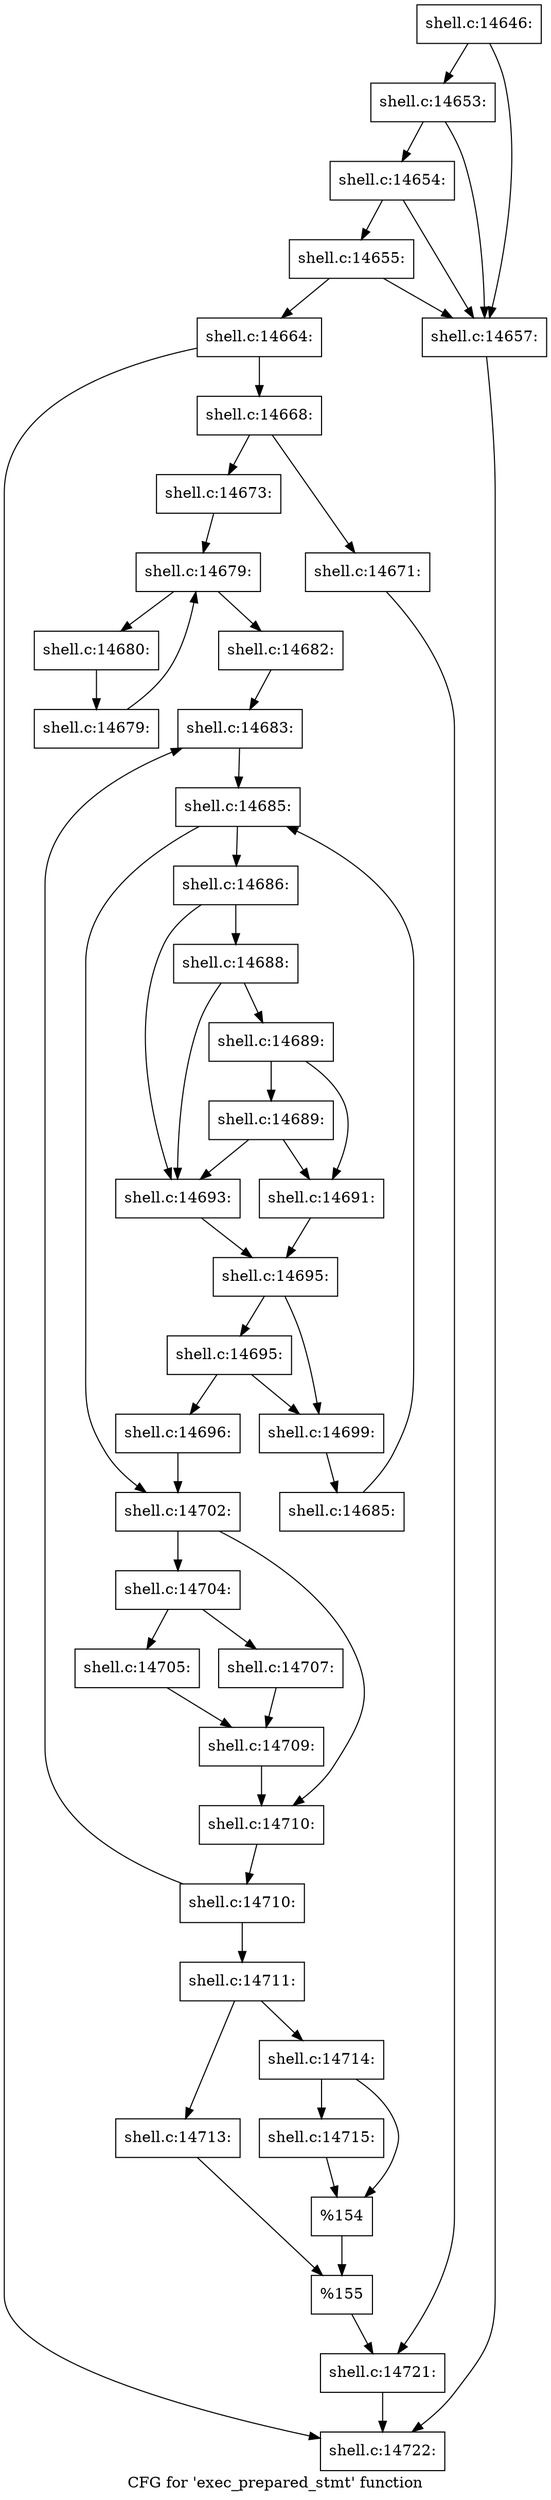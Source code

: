 digraph "CFG for 'exec_prepared_stmt' function" {
	label="CFG for 'exec_prepared_stmt' function";

	Node0x5602773b8940 [shape=record,label="{shell.c:14646:}"];
	Node0x5602773b8940 -> Node0x5602773bbc80;
	Node0x5602773b8940 -> Node0x5602773bbe20;
	Node0x5602773bbe20 [shape=record,label="{shell.c:14653:}"];
	Node0x5602773bbe20 -> Node0x5602773bbc80;
	Node0x5602773bbe20 -> Node0x5602773bbda0;
	Node0x5602773bbda0 [shape=record,label="{shell.c:14654:}"];
	Node0x5602773bbda0 -> Node0x5602773bbc80;
	Node0x5602773bbda0 -> Node0x5602773bbd20;
	Node0x5602773bbd20 [shape=record,label="{shell.c:14655:}"];
	Node0x5602773bbd20 -> Node0x5602773bbc80;
	Node0x5602773bbd20 -> Node0x5602773bbcd0;
	Node0x5602773bbc80 [shape=record,label="{shell.c:14657:}"];
	Node0x5602773bbc80 -> Node0x5602773bd380;
	Node0x5602773bbcd0 [shape=record,label="{shell.c:14664:}"];
	Node0x5602773bbcd0 -> Node0x560276370ad0;
	Node0x5602773bbcd0 -> Node0x5602773bd380;
	Node0x560276370ad0 [shape=record,label="{shell.c:14668:}"];
	Node0x560276370ad0 -> Node0x5602773be690;
	Node0x560276370ad0 -> Node0x5602773be5f0;
	Node0x5602773be5f0 [shape=record,label="{shell.c:14671:}"];
	Node0x5602773be5f0 -> Node0x5602773be640;
	Node0x5602773be690 [shape=record,label="{shell.c:14673:}"];
	Node0x5602773be690 -> Node0x5602773c02f0;
	Node0x5602773c02f0 [shape=record,label="{shell.c:14679:}"];
	Node0x5602773c02f0 -> Node0x5602773c0510;
	Node0x5602773c02f0 -> Node0x5602773c0140;
	Node0x5602773c0510 [shape=record,label="{shell.c:14680:}"];
	Node0x5602773c0510 -> Node0x5602773c0480;
	Node0x5602773c0480 [shape=record,label="{shell.c:14679:}"];
	Node0x5602773c0480 -> Node0x5602773c02f0;
	Node0x5602773c0140 [shape=record,label="{shell.c:14682:}"];
	Node0x5602773c0140 -> Node0x5602773c1360;
	Node0x5602773c1360 [shape=record,label="{shell.c:14683:}"];
	Node0x5602773c1360 -> Node0x5602773c17f0;
	Node0x5602773c17f0 [shape=record,label="{shell.c:14685:}"];
	Node0x5602773c17f0 -> Node0x5602773c1a10;
	Node0x5602773c17f0 -> Node0x5602773c1640;
	Node0x5602773c1a10 [shape=record,label="{shell.c:14686:}"];
	Node0x5602773c1a10 -> Node0x5602773c25c0;
	Node0x5602773c1a10 -> Node0x5602773c24f0;
	Node0x5602773c25c0 [shape=record,label="{shell.c:14688:}"];
	Node0x5602773c25c0 -> Node0x5602773c2540;
	Node0x5602773c25c0 -> Node0x5602773c24f0;
	Node0x5602773c2540 [shape=record,label="{shell.c:14689:}"];
	Node0x5602773c2540 -> Node0x5602773c2450;
	Node0x5602773c2540 -> Node0x5602773c2a60;
	Node0x5602773c2a60 [shape=record,label="{shell.c:14689:}"];
	Node0x5602773c2a60 -> Node0x5602773c2450;
	Node0x5602773c2a60 -> Node0x5602773c24f0;
	Node0x5602773c2450 [shape=record,label="{shell.c:14691:}"];
	Node0x5602773c2450 -> Node0x5602773c24a0;
	Node0x5602773c24f0 [shape=record,label="{shell.c:14693:}"];
	Node0x5602773c24f0 -> Node0x5602773c24a0;
	Node0x5602773c24a0 [shape=record,label="{shell.c:14695:}"];
	Node0x5602773c24a0 -> Node0x5602773c3ea0;
	Node0x5602773c24a0 -> Node0x5602773c3ef0;
	Node0x5602773c3ef0 [shape=record,label="{shell.c:14695:}"];
	Node0x5602773c3ef0 -> Node0x5602773c3e50;
	Node0x5602773c3ef0 -> Node0x5602773c3ea0;
	Node0x5602773c3e50 [shape=record,label="{shell.c:14696:}"];
	Node0x5602773c3e50 -> Node0x5602773c1640;
	Node0x5602773c3ea0 [shape=record,label="{shell.c:14699:}"];
	Node0x5602773c3ea0 -> Node0x5602773c1980;
	Node0x5602773c1980 [shape=record,label="{shell.c:14685:}"];
	Node0x5602773c1980 -> Node0x5602773c17f0;
	Node0x5602773c1640 [shape=record,label="{shell.c:14702:}"];
	Node0x5602773c1640 -> Node0x5602773c4f00;
	Node0x5602773c1640 -> Node0x5602773c4f50;
	Node0x5602773c4f00 [shape=record,label="{shell.c:14704:}"];
	Node0x5602773c4f00 -> Node0x5602773c52f0;
	Node0x5602773c4f00 -> Node0x5602773c5390;
	Node0x5602773c52f0 [shape=record,label="{shell.c:14705:}"];
	Node0x5602773c52f0 -> Node0x5602773c5340;
	Node0x5602773c5390 [shape=record,label="{shell.c:14707:}"];
	Node0x5602773c5390 -> Node0x5602773c5340;
	Node0x5602773c5340 [shape=record,label="{shell.c:14709:}"];
	Node0x5602773c5340 -> Node0x5602773c4f50;
	Node0x5602773c4f50 [shape=record,label="{shell.c:14710:}"];
	Node0x5602773c4f50 -> Node0x5602773c1310;
	Node0x5602773c1310 [shape=record,label="{shell.c:14710:}"];
	Node0x5602773c1310 -> Node0x5602773c1360;
	Node0x5602773c1310 -> Node0x5602773c12c0;
	Node0x5602773c12c0 [shape=record,label="{shell.c:14711:}"];
	Node0x5602773c12c0 -> Node0x5602773c5730;
	Node0x5602773c12c0 -> Node0x5602773c6670;
	Node0x5602773c5730 [shape=record,label="{shell.c:14713:}"];
	Node0x5602773c5730 -> Node0x5602773c6620;
	Node0x5602773c6670 [shape=record,label="{shell.c:14714:}"];
	Node0x5602773c6670 -> Node0x5602773c6fe0;
	Node0x5602773c6670 -> Node0x5602773c7030;
	Node0x5602773c6fe0 [shape=record,label="{shell.c:14715:}"];
	Node0x5602773c6fe0 -> Node0x5602773c7030;
	Node0x5602773c7030 [shape=record,label="{%154}"];
	Node0x5602773c7030 -> Node0x5602773c6620;
	Node0x5602773c6620 [shape=record,label="{%155}"];
	Node0x5602773c6620 -> Node0x5602773be640;
	Node0x5602773be640 [shape=record,label="{shell.c:14721:}"];
	Node0x5602773be640 -> Node0x5602773bd380;
	Node0x5602773bd380 [shape=record,label="{shell.c:14722:}"];
}
